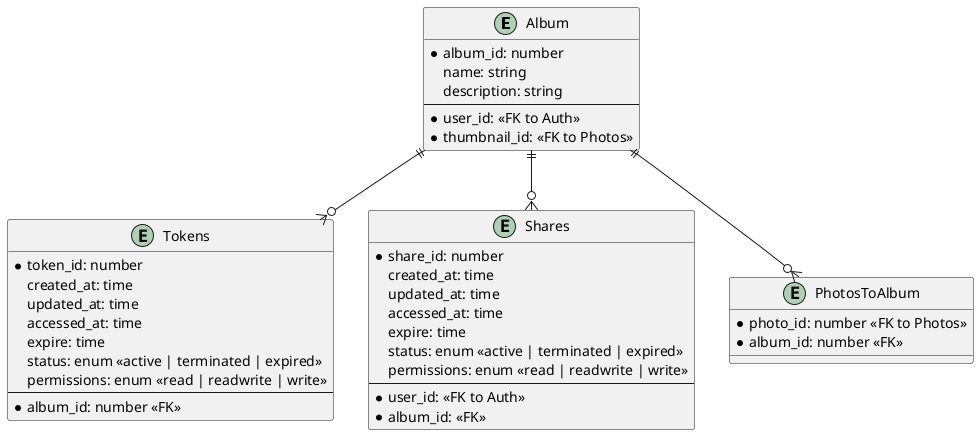 @startuml album_service

Entity Album {
    *album_id: number
    name: string
    description: string
    --
    *user_id: <<FK to Auth>>
    *thumbnail_id: <<FK to Photos>> 
}

Entity Tokens {
    *token_id: number
    created_at: time
    updated_at: time
    accessed_at: time
    expire: time
    status: enum <<active | terminated | expired>>
    permissions: enum <<read | readwrite | write>>
    --
    *album_id: number <<FK>>
}

Entity Shares {
    *share_id: number
    created_at: time
    updated_at: time
    accessed_at: time
    expire: time
    status: enum <<active | terminated | expired>>
    permissions: enum <<read | readwrite | write>>
    --
    *user_id: <<FK to Auth>>
    *album_id: <<FK>>
}

Entity PhotosToAlbum {
    *photo_id: number <<FK to Photos>>
    *album_id: number <<FK>>
}

Album ||--o{ Tokens
Album ||--o{ Shares
Album ||--o{ PhotosToAlbum

@enduml
